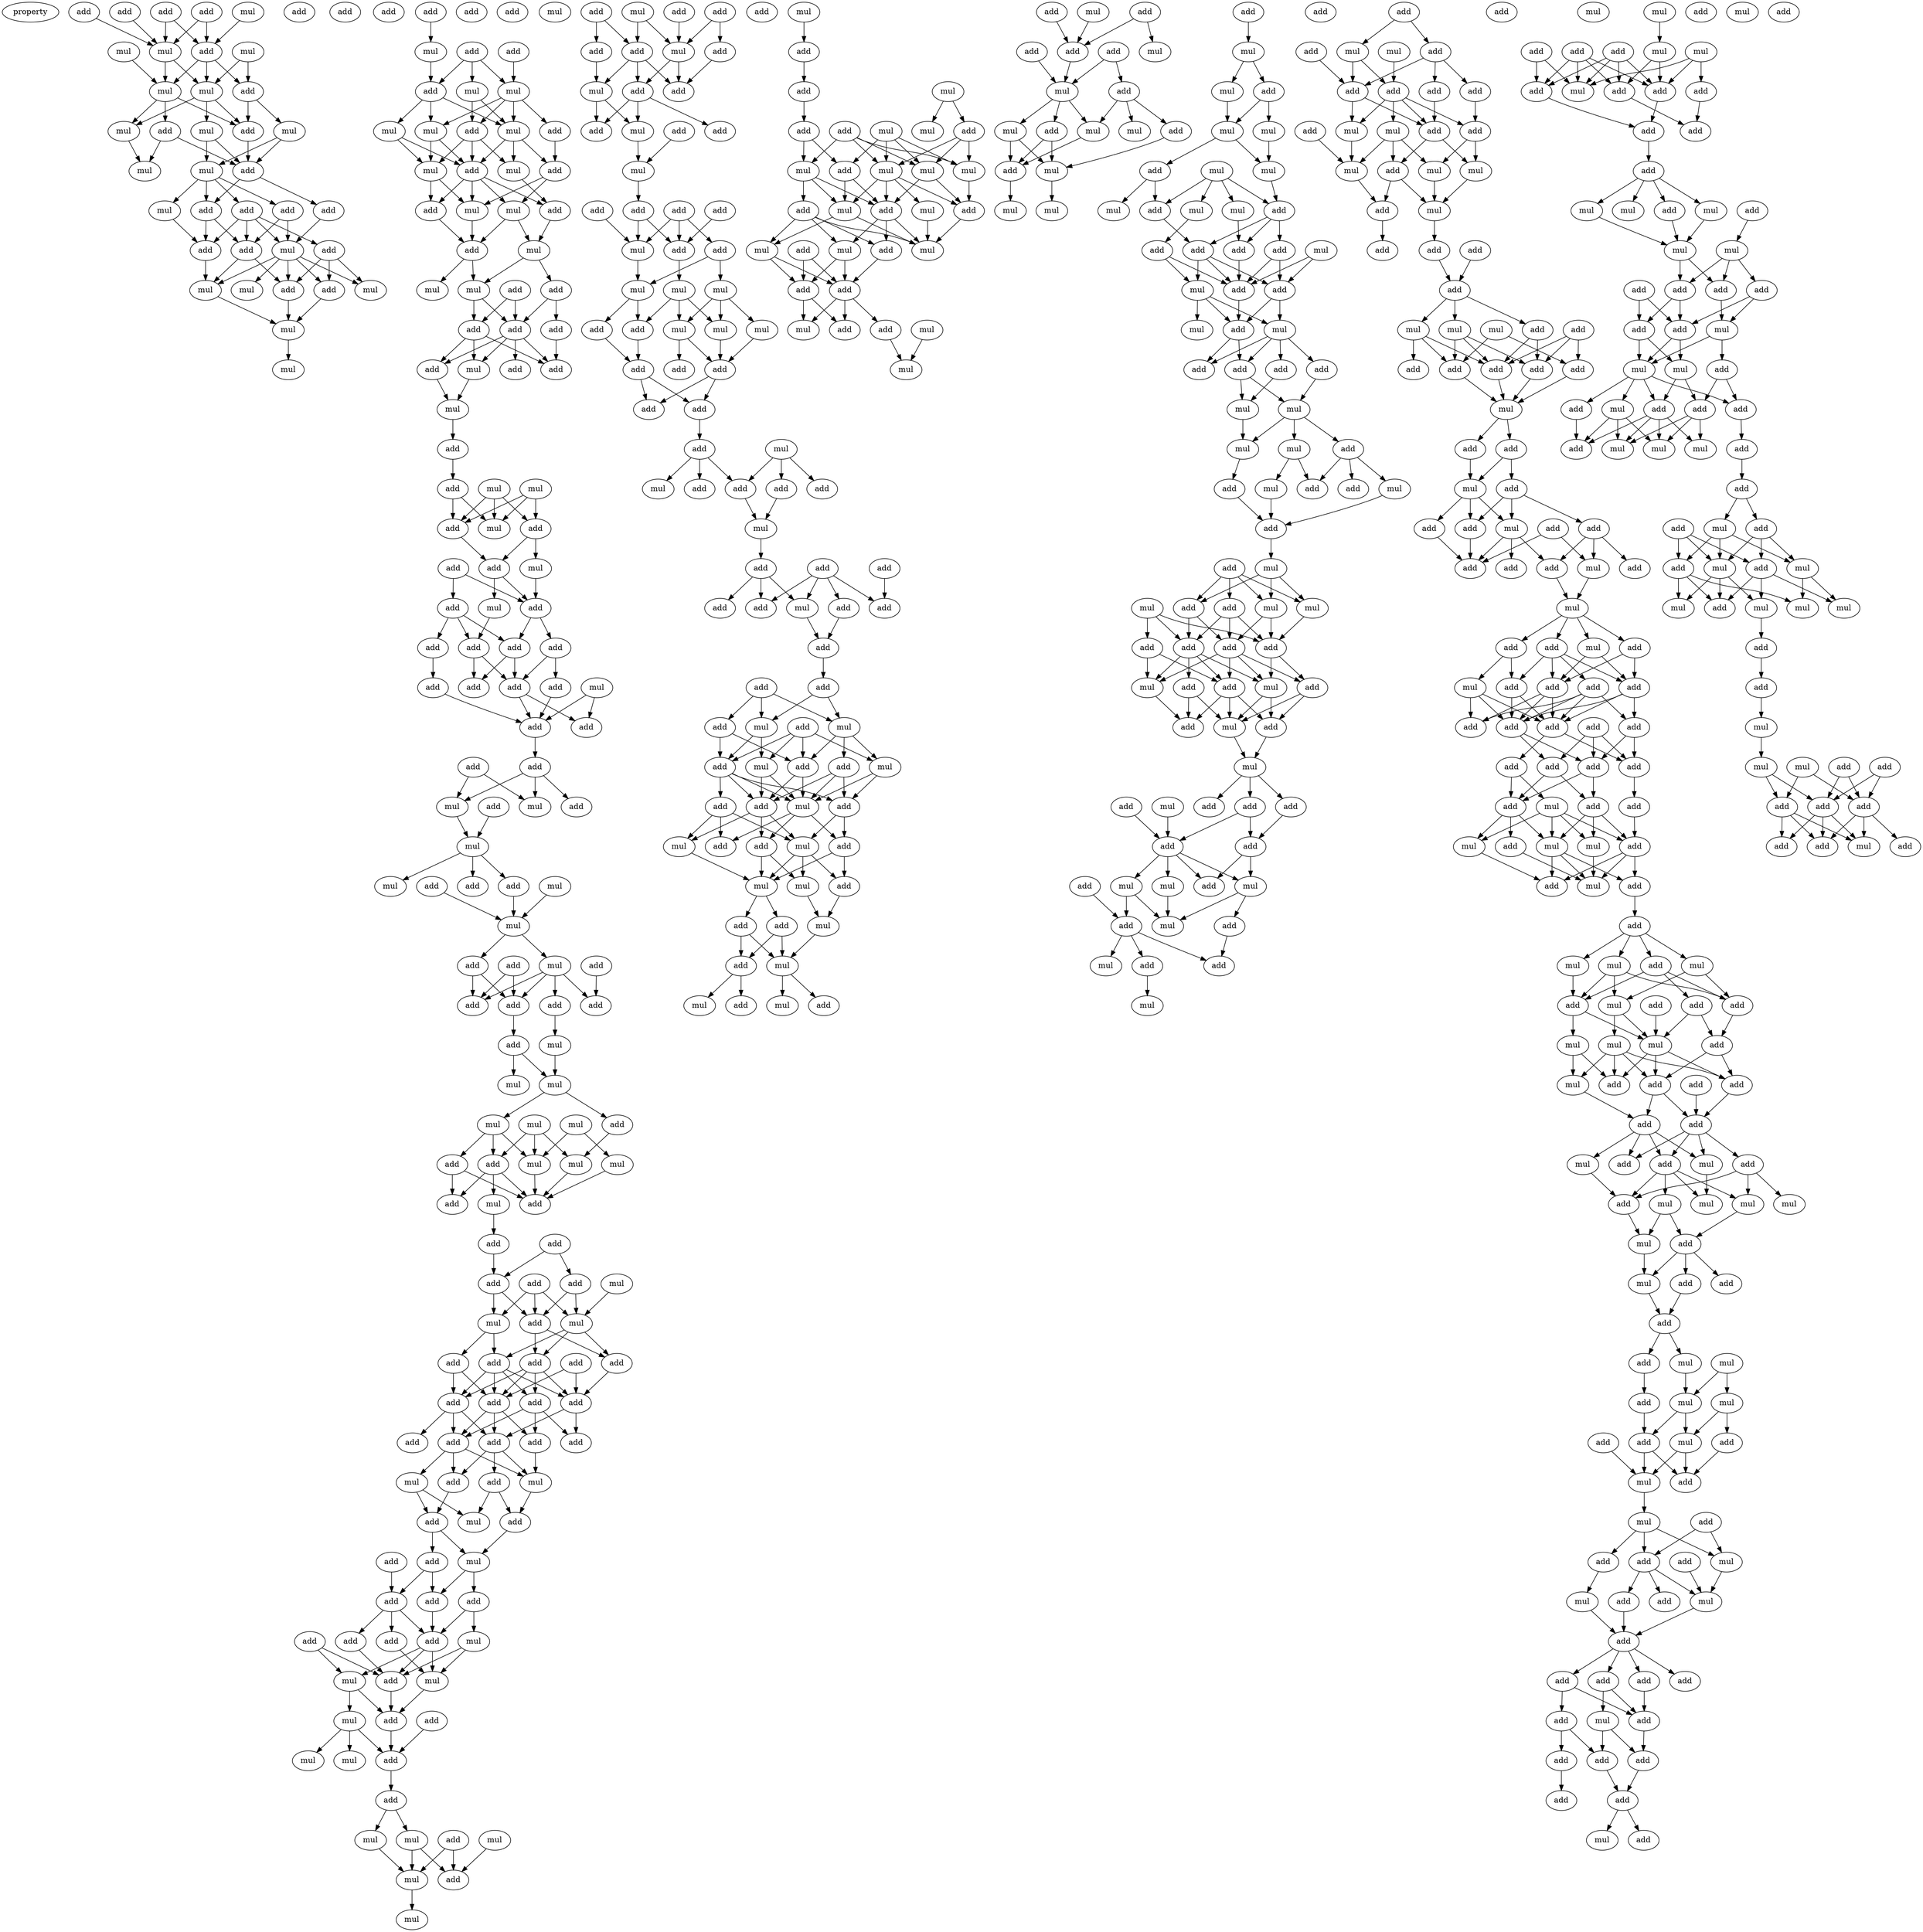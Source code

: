 digraph {
    node [fontcolor=black]
    property [mul=2,lf=1.7]
    0 [ label = mul ];
    1 [ label = add ];
    2 [ label = add ];
    3 [ label = add ];
    4 [ label = add ];
    5 [ label = mul ];
    6 [ label = mul ];
    7 [ label = add ];
    8 [ label = mul ];
    9 [ label = mul ];
    10 [ label = mul ];
    11 [ label = add ];
    12 [ label = add ];
    13 [ label = add ];
    14 [ label = mul ];
    15 [ label = mul ];
    16 [ label = mul ];
    17 [ label = mul ];
    18 [ label = mul ];
    19 [ label = add ];
    20 [ label = add ];
    21 [ label = add ];
    22 [ label = mul ];
    23 [ label = add ];
    24 [ label = add ];
    25 [ label = add ];
    26 [ label = add ];
    27 [ label = add ];
    28 [ label = mul ];
    29 [ label = mul ];
    30 [ label = add ];
    31 [ label = mul ];
    32 [ label = mul ];
    33 [ label = add ];
    34 [ label = mul ];
    35 [ label = add ];
    36 [ label = add ];
    37 [ label = add ];
    38 [ label = mul ];
    39 [ label = add ];
    40 [ label = add ];
    41 [ label = add ];
    42 [ label = mul ];
    43 [ label = add ];
    44 [ label = mul ];
    45 [ label = mul ];
    46 [ label = add ];
    47 [ label = mul ];
    48 [ label = mul ];
    49 [ label = add ];
    50 [ label = mul ];
    51 [ label = add ];
    52 [ label = add ];
    53 [ label = mul ];
    54 [ label = mul ];
    55 [ label = add ];
    56 [ label = add ];
    57 [ label = mul ];
    58 [ label = mul ];
    59 [ label = add ];
    60 [ label = add ];
    61 [ label = mul ];
    62 [ label = add ];
    63 [ label = mul ];
    64 [ label = mul ];
    65 [ label = add ];
    66 [ label = add ];
    67 [ label = add ];
    68 [ label = add ];
    69 [ label = mul ];
    70 [ label = add ];
    71 [ label = add ];
    72 [ label = add ];
    73 [ label = mul ];
    74 [ label = add ];
    75 [ label = add ];
    76 [ label = mul ];
    77 [ label = mul ];
    78 [ label = add ];
    79 [ label = add ];
    80 [ label = mul ];
    81 [ label = add ];
    82 [ label = mul ];
    83 [ label = add ];
    84 [ label = add ];
    85 [ label = add ];
    86 [ label = add ];
    87 [ label = mul ];
    88 [ label = add ];
    89 [ label = add ];
    90 [ label = add ];
    91 [ label = add ];
    92 [ label = add ];
    93 [ label = add ];
    94 [ label = add ];
    95 [ label = add ];
    96 [ label = mul ];
    97 [ label = add ];
    98 [ label = add ];
    99 [ label = add ];
    100 [ label = add ];
    101 [ label = mul ];
    102 [ label = mul ];
    103 [ label = add ];
    104 [ label = add ];
    105 [ label = mul ];
    106 [ label = mul ];
    107 [ label = mul ];
    108 [ label = add ];
    109 [ label = add ];
    110 [ label = mul ];
    111 [ label = add ];
    112 [ label = mul ];
    113 [ label = add ];
    114 [ label = add ];
    115 [ label = mul ];
    116 [ label = add ];
    117 [ label = add ];
    118 [ label = add ];
    119 [ label = add ];
    120 [ label = add ];
    121 [ label = mul ];
    122 [ label = add ];
    123 [ label = mul ];
    124 [ label = mul ];
    125 [ label = mul ];
    126 [ label = mul ];
    127 [ label = add ];
    128 [ label = mul ];
    129 [ label = mul ];
    130 [ label = add ];
    131 [ label = mul ];
    132 [ label = add ];
    133 [ label = mul ];
    134 [ label = mul ];
    135 [ label = add ];
    136 [ label = add ];
    137 [ label = add ];
    138 [ label = add ];
    139 [ label = add ];
    140 [ label = add ];
    141 [ label = mul ];
    142 [ label = add ];
    143 [ label = mul ];
    144 [ label = add ];
    145 [ label = mul ];
    146 [ label = add ];
    147 [ label = add ];
    148 [ label = add ];
    149 [ label = add ];
    150 [ label = add ];
    151 [ label = add ];
    152 [ label = add ];
    153 [ label = add ];
    154 [ label = add ];
    155 [ label = add ];
    156 [ label = add ];
    157 [ label = add ];
    158 [ label = add ];
    159 [ label = add ];
    160 [ label = add ];
    161 [ label = mul ];
    162 [ label = add ];
    163 [ label = mul ];
    164 [ label = add ];
    165 [ label = mul ];
    166 [ label = add ];
    167 [ label = add ];
    168 [ label = mul ];
    169 [ label = add ];
    170 [ label = add ];
    171 [ label = add ];
    172 [ label = add ];
    173 [ label = add ];
    174 [ label = add ];
    175 [ label = mul ];
    176 [ label = add ];
    177 [ label = add ];
    178 [ label = add ];
    179 [ label = mul ];
    180 [ label = mul ];
    181 [ label = add ];
    182 [ label = add ];
    183 [ label = mul ];
    184 [ label = mul ];
    185 [ label = add ];
    186 [ label = mul ];
    187 [ label = add ];
    188 [ label = mul ];
    189 [ label = mul ];
    190 [ label = add ];
    191 [ label = mul ];
    192 [ label = add ];
    193 [ label = mul ];
    194 [ label = mul ];
    195 [ label = add ];
    196 [ label = add ];
    197 [ label = add ];
    198 [ label = mul ];
    199 [ label = add ];
    200 [ label = add ];
    201 [ label = add ];
    202 [ label = add ];
    203 [ label = mul ];
    204 [ label = add ];
    205 [ label = mul ];
    206 [ label = add ];
    207 [ label = add ];
    208 [ label = mul ];
    209 [ label = add ];
    210 [ label = add ];
    211 [ label = mul ];
    212 [ label = add ];
    213 [ label = add ];
    214 [ label = add ];
    215 [ label = add ];
    216 [ label = mul ];
    217 [ label = add ];
    218 [ label = add ];
    219 [ label = mul ];
    220 [ label = mul ];
    221 [ label = mul ];
    222 [ label = add ];
    223 [ label = mul ];
    224 [ label = mul ];
    225 [ label = add ];
    226 [ label = mul ];
    227 [ label = add ];
    228 [ label = add ];
    229 [ label = add ];
    230 [ label = add ];
    231 [ label = add ];
    232 [ label = add ];
    233 [ label = mul ];
    234 [ label = add ];
    235 [ label = add ];
    236 [ label = mul ];
    237 [ label = add ];
    238 [ label = add ];
    239 [ label = mul ];
    240 [ label = add ];
    241 [ label = add ];
    242 [ label = add ];
    243 [ label = add ];
    244 [ label = add ];
    245 [ label = mul ];
    246 [ label = add ];
    247 [ label = add ];
    248 [ label = add ];
    249 [ label = add ];
    250 [ label = add ];
    251 [ label = add ];
    252 [ label = mul ];
    253 [ label = mul ];
    254 [ label = add ];
    255 [ label = mul ];
    256 [ label = add ];
    257 [ label = mul ];
    258 [ label = add ];
    259 [ label = add ];
    260 [ label = add ];
    261 [ label = mul ];
    262 [ label = add ];
    263 [ label = add ];
    264 [ label = mul ];
    265 [ label = add ];
    266 [ label = mul ];
    267 [ label = add ];
    268 [ label = add ];
    269 [ label = add ];
    270 [ label = mul ];
    271 [ label = mul ];
    272 [ label = add ];
    273 [ label = add ];
    274 [ label = mul ];
    275 [ label = add ];
    276 [ label = mul ];
    277 [ label = mul ];
    278 [ label = mul ];
    279 [ label = add ];
    280 [ label = mul ];
    281 [ label = add ];
    282 [ label = add ];
    283 [ label = add ];
    284 [ label = mul ];
    285 [ label = add ];
    286 [ label = add ];
    287 [ label = add ];
    288 [ label = mul ];
    289 [ label = mul ];
    290 [ label = mul ];
    291 [ label = add ];
    292 [ label = mul ];
    293 [ label = mul ];
    294 [ label = mul ];
    295 [ label = add ];
    296 [ label = mul ];
    297 [ label = mul ];
    298 [ label = add ];
    299 [ label = add ];
    300 [ label = add ];
    301 [ label = add ];
    302 [ label = mul ];
    303 [ label = mul ];
    304 [ label = mul ];
    305 [ label = add ];
    306 [ label = add ];
    307 [ label = add ];
    308 [ label = mul ];
    309 [ label = add ];
    310 [ label = mul ];
    311 [ label = mul ];
    312 [ label = mul ];
    313 [ label = add ];
    314 [ label = add ];
    315 [ label = add ];
    316 [ label = add ];
    317 [ label = add ];
    318 [ label = mul ];
    319 [ label = mul ];
    320 [ label = add ];
    321 [ label = mul ];
    322 [ label = mul ];
    323 [ label = mul ];
    324 [ label = add ];
    325 [ label = add ];
    326 [ label = mul ];
    327 [ label = add ];
    328 [ label = mul ];
    329 [ label = mul ];
    330 [ label = add ];
    331 [ label = mul ];
    332 [ label = mul ];
    333 [ label = add ];
    334 [ label = mul ];
    335 [ label = mul ];
    336 [ label = add ];
    337 [ label = mul ];
    338 [ label = mul ];
    339 [ label = mul ];
    340 [ label = mul ];
    341 [ label = add ];
    342 [ label = add ];
    343 [ label = mul ];
    344 [ label = add ];
    345 [ label = add ];
    346 [ label = add ];
    347 [ label = mul ];
    348 [ label = add ];
    349 [ label = add ];
    350 [ label = mul ];
    351 [ label = add ];
    352 [ label = mul ];
    353 [ label = mul ];
    354 [ label = add ];
    355 [ label = add ];
    356 [ label = add ];
    357 [ label = add ];
    358 [ label = add ];
    359 [ label = mul ];
    360 [ label = mul ];
    361 [ label = add ];
    362 [ label = mul ];
    363 [ label = mul ];
    364 [ label = add ];
    365 [ label = add ];
    366 [ label = mul ];
    367 [ label = mul ];
    368 [ label = add ];
    369 [ label = add ];
    370 [ label = add ];
    371 [ label = mul ];
    372 [ label = add ];
    373 [ label = mul ];
    374 [ label = mul ];
    375 [ label = add ];
    376 [ label = mul ];
    377 [ label = add ];
    378 [ label = add ];
    379 [ label = add ];
    380 [ label = add ];
    381 [ label = add ];
    382 [ label = add ];
    383 [ label = mul ];
    384 [ label = add ];
    385 [ label = mul ];
    386 [ label = mul ];
    387 [ label = add ];
    388 [ label = add ];
    389 [ label = mul ];
    390 [ label = add ];
    391 [ label = add ];
    392 [ label = add ];
    393 [ label = mul ];
    394 [ label = add ];
    395 [ label = add ];
    396 [ label = add ];
    397 [ label = mul ];
    398 [ label = add ];
    399 [ label = add ];
    400 [ label = mul ];
    401 [ label = mul ];
    402 [ label = add ];
    403 [ label = add ];
    404 [ label = mul ];
    405 [ label = mul ];
    406 [ label = add ];
    407 [ label = add ];
    408 [ label = mul ];
    409 [ label = add ];
    410 [ label = add ];
    411 [ label = add ];
    412 [ label = mul ];
    413 [ label = mul ];
    414 [ label = add ];
    415 [ label = add ];
    416 [ label = add ];
    417 [ label = add ];
    418 [ label = add ];
    419 [ label = mul ];
    420 [ label = mul ];
    421 [ label = add ];
    422 [ label = add ];
    423 [ label = add ];
    424 [ label = add ];
    425 [ label = mul ];
    426 [ label = mul ];
    427 [ label = mul ];
    428 [ label = mul ];
    429 [ label = add ];
    430 [ label = add ];
    431 [ label = add ];
    432 [ label = mul ];
    433 [ label = add ];
    434 [ label = add ];
    435 [ label = add ];
    436 [ label = mul ];
    437 [ label = mul ];
    438 [ label = mul ];
    439 [ label = add ];
    440 [ label = add ];
    441 [ label = add ];
    442 [ label = add ];
    443 [ label = add ];
    444 [ label = add ];
    445 [ label = add ];
    446 [ label = mul ];
    447 [ label = add ];
    448 [ label = add ];
    449 [ label = mul ];
    450 [ label = add ];
    451 [ label = add ];
    452 [ label = add ];
    453 [ label = add ];
    454 [ label = add ];
    455 [ label = mul ];
    456 [ label = add ];
    457 [ label = add ];
    458 [ label = mul ];
    459 [ label = add ];
    460 [ label = add ];
    461 [ label = mul ];
    462 [ label = mul ];
    463 [ label = add ];
    464 [ label = add ];
    465 [ label = add ];
    466 [ label = mul ];
    467 [ label = add ];
    468 [ label = add ];
    469 [ label = add ];
    470 [ label = add ];
    471 [ label = add ];
    472 [ label = add ];
    473 [ label = add ];
    474 [ label = add ];
    475 [ label = add ];
    476 [ label = add ];
    477 [ label = add ];
    478 [ label = add ];
    479 [ label = add ];
    480 [ label = mul ];
    481 [ label = add ];
    482 [ label = add ];
    483 [ label = add ];
    484 [ label = mul ];
    485 [ label = add ];
    486 [ label = add ];
    487 [ label = mul ];
    488 [ label = mul ];
    489 [ label = add ];
    490 [ label = add ];
    491 [ label = mul ];
    492 [ label = add ];
    493 [ label = mul ];
    494 [ label = add ];
    495 [ label = mul ];
    496 [ label = mul ];
    497 [ label = add ];
    498 [ label = mul ];
    499 [ label = add ];
    500 [ label = add ];
    501 [ label = add ];
    502 [ label = add ];
    503 [ label = mul ];
    504 [ label = mul ];
    505 [ label = mul ];
    506 [ label = add ];
    507 [ label = add ];
    508 [ label = add ];
    509 [ label = add ];
    510 [ label = mul ];
    511 [ label = add ];
    512 [ label = add ];
    513 [ label = mul ];
    514 [ label = add ];
    515 [ label = add ];
    516 [ label = add ];
    517 [ label = mul ];
    518 [ label = mul ];
    519 [ label = add ];
    520 [ label = mul ];
    521 [ label = mul ];
    522 [ label = mul ];
    523 [ label = add ];
    524 [ label = mul ];
    525 [ label = mul ];
    526 [ label = add ];
    527 [ label = add ];
    528 [ label = add ];
    529 [ label = mul ];
    530 [ label = mul ];
    531 [ label = add ];
    532 [ label = mul ];
    533 [ label = add ];
    534 [ label = mul ];
    535 [ label = mul ];
    536 [ label = add ];
    537 [ label = add ];
    538 [ label = add ];
    539 [ label = mul ];
    540 [ label = add ];
    541 [ label = mul ];
    542 [ label = add ];
    543 [ label = mul ];
    544 [ label = add ];
    545 [ label = add ];
    546 [ label = add ];
    547 [ label = mul ];
    548 [ label = add ];
    549 [ label = add ];
    550 [ label = mul ];
    551 [ label = add ];
    552 [ label = add ];
    553 [ label = add ];
    554 [ label = add ];
    555 [ label = add ];
    556 [ label = add ];
    557 [ label = add ];
    558 [ label = mul ];
    559 [ label = add ];
    560 [ label = add ];
    561 [ label = add ];
    562 [ label = add ];
    563 [ label = add ];
    564 [ label = mul ];
    565 [ label = add ];
    566 [ label = mul ];
    567 [ label = mul ];
    568 [ label = add ];
    569 [ label = add ];
    570 [ label = add ];
    571 [ label = mul ];
    572 [ label = add ];
    573 [ label = add ];
    574 [ label = mul ];
    575 [ label = add ];
    576 [ label = add ];
    577 [ label = add ];
    578 [ label = add ];
    579 [ label = add ];
    580 [ label = add ];
    581 [ label = mul ];
    582 [ label = mul ];
    583 [ label = mul ];
    584 [ label = add ];
    585 [ label = mul ];
    586 [ label = mul ];
    587 [ label = add ];
    588 [ label = add ];
    589 [ label = add ];
    590 [ label = add ];
    591 [ label = add ];
    592 [ label = add ];
    593 [ label = add ];
    594 [ label = mul ];
    595 [ label = mul ];
    596 [ label = mul ];
    597 [ label = add ];
    598 [ label = mul ];
    599 [ label = add ];
    600 [ label = add ];
    601 [ label = add ];
    602 [ label = add ];
    603 [ label = mul ];
    604 [ label = mul ];
    605 [ label = mul ];
    606 [ label = add ];
    607 [ label = add ];
    608 [ label = add ];
    609 [ label = mul ];
    610 [ label = add ];
    611 [ label = mul ];
    612 [ label = add ];
    613 [ label = add ];
    614 [ label = mul ];
    615 [ label = add ];
    616 [ label = mul ];
    617 [ label = add ];
    618 [ label = mul ];
    619 [ label = mul ];
    620 [ label = mul ];
    621 [ label = mul ];
    622 [ label = add ];
    623 [ label = add ];
    624 [ label = add ];
    625 [ label = mul ];
    626 [ label = mul ];
    627 [ label = add ];
    628 [ label = mul ];
    629 [ label = add ];
    630 [ label = add ];
    631 [ label = add ];
    632 [ label = add ];
    633 [ label = mul ];
    634 [ label = add ];
    635 [ label = add ];
    636 [ label = add ];
    0 -> 7 [ name = 0 ];
    1 -> 7 [ name = 1 ];
    1 -> 8 [ name = 2 ];
    2 -> 8 [ name = 3 ];
    3 -> 8 [ name = 4 ];
    4 -> 7 [ name = 5 ];
    4 -> 8 [ name = 6 ];
    5 -> 10 [ name = 7 ];
    5 -> 11 [ name = 8 ];
    6 -> 9 [ name = 9 ];
    7 -> 9 [ name = 10 ];
    7 -> 10 [ name = 11 ];
    7 -> 11 [ name = 12 ];
    8 -> 9 [ name = 13 ];
    8 -> 10 [ name = 14 ];
    9 -> 12 [ name = 15 ];
    9 -> 13 [ name = 16 ];
    9 -> 15 [ name = 17 ];
    10 -> 13 [ name = 18 ];
    10 -> 14 [ name = 19 ];
    10 -> 15 [ name = 20 ];
    11 -> 13 [ name = 21 ];
    11 -> 16 [ name = 22 ];
    12 -> 18 [ name = 23 ];
    12 -> 19 [ name = 24 ];
    13 -> 19 [ name = 25 ];
    14 -> 17 [ name = 26 ];
    14 -> 19 [ name = 27 ];
    15 -> 18 [ name = 28 ];
    16 -> 17 [ name = 29 ];
    16 -> 19 [ name = 30 ];
    17 -> 20 [ name = 31 ];
    17 -> 21 [ name = 32 ];
    17 -> 22 [ name = 33 ];
    17 -> 24 [ name = 34 ];
    19 -> 20 [ name = 35 ];
    19 -> 23 [ name = 36 ];
    20 -> 25 [ name = 37 ];
    20 -> 26 [ name = 38 ];
    21 -> 25 [ name = 39 ];
    21 -> 28 [ name = 40 ];
    22 -> 26 [ name = 41 ];
    23 -> 28 [ name = 42 ];
    24 -> 25 [ name = 43 ];
    24 -> 26 [ name = 44 ];
    24 -> 27 [ name = 45 ];
    24 -> 28 [ name = 46 ];
    25 -> 29 [ name = 47 ];
    25 -> 33 [ name = 48 ];
    26 -> 29 [ name = 49 ];
    27 -> 30 [ name = 50 ];
    27 -> 31 [ name = 51 ];
    27 -> 33 [ name = 52 ];
    28 -> 29 [ name = 53 ];
    28 -> 30 [ name = 54 ];
    28 -> 31 [ name = 55 ];
    28 -> 32 [ name = 56 ];
    28 -> 33 [ name = 57 ];
    29 -> 34 [ name = 58 ];
    30 -> 34 [ name = 59 ];
    33 -> 34 [ name = 60 ];
    34 -> 38 [ name = 61 ];
    39 -> 42 [ name = 62 ];
    40 -> 44 [ name = 63 ];
    40 -> 45 [ name = 64 ];
    40 -> 46 [ name = 65 ];
    41 -> 44 [ name = 66 ];
    42 -> 46 [ name = 67 ];
    44 -> 47 [ name = 68 ];
    44 -> 48 [ name = 69 ];
    44 -> 49 [ name = 70 ];
    44 -> 51 [ name = 71 ];
    45 -> 48 [ name = 72 ];
    45 -> 51 [ name = 73 ];
    46 -> 47 [ name = 74 ];
    46 -> 48 [ name = 75 ];
    46 -> 50 [ name = 76 ];
    47 -> 54 [ name = 77 ];
    47 -> 55 [ name = 78 ];
    48 -> 52 [ name = 79 ];
    48 -> 53 [ name = 80 ];
    48 -> 55 [ name = 81 ];
    49 -> 52 [ name = 82 ];
    50 -> 54 [ name = 83 ];
    50 -> 55 [ name = 84 ];
    51 -> 53 [ name = 85 ];
    51 -> 54 [ name = 86 ];
    51 -> 55 [ name = 87 ];
    52 -> 57 [ name = 88 ];
    52 -> 58 [ name = 89 ];
    53 -> 59 [ name = 90 ];
    54 -> 56 [ name = 91 ];
    54 -> 58 [ name = 92 ];
    55 -> 56 [ name = 93 ];
    55 -> 57 [ name = 94 ];
    55 -> 58 [ name = 95 ];
    55 -> 59 [ name = 96 ];
    56 -> 60 [ name = 97 ];
    57 -> 60 [ name = 98 ];
    57 -> 61 [ name = 99 ];
    58 -> 60 [ name = 100 ];
    59 -> 61 [ name = 101 ];
    60 -> 63 [ name = 102 ];
    60 -> 64 [ name = 103 ];
    61 -> 62 [ name = 104 ];
    61 -> 63 [ name = 105 ];
    62 -> 67 [ name = 106 ];
    62 -> 68 [ name = 107 ];
    63 -> 66 [ name = 108 ];
    63 -> 68 [ name = 109 ];
    65 -> 66 [ name = 110 ];
    65 -> 68 [ name = 111 ];
    66 -> 69 [ name = 112 ];
    66 -> 70 [ name = 113 ];
    66 -> 71 [ name = 114 ];
    67 -> 70 [ name = 115 ];
    68 -> 69 [ name = 116 ];
    68 -> 70 [ name = 117 ];
    68 -> 71 [ name = 118 ];
    68 -> 72 [ name = 119 ];
    69 -> 73 [ name = 120 ];
    71 -> 73 [ name = 121 ];
    73 -> 74 [ name = 122 ];
    74 -> 78 [ name = 123 ];
    76 -> 79 [ name = 124 ];
    76 -> 80 [ name = 125 ];
    76 -> 81 [ name = 126 ];
    77 -> 79 [ name = 127 ];
    77 -> 80 [ name = 128 ];
    77 -> 81 [ name = 129 ];
    78 -> 80 [ name = 130 ];
    78 -> 81 [ name = 131 ];
    79 -> 82 [ name = 132 ];
    79 -> 83 [ name = 133 ];
    81 -> 83 [ name = 134 ];
    82 -> 85 [ name = 135 ];
    83 -> 85 [ name = 136 ];
    83 -> 87 [ name = 137 ];
    84 -> 85 [ name = 138 ];
    84 -> 86 [ name = 139 ];
    85 -> 89 [ name = 140 ];
    85 -> 90 [ name = 141 ];
    86 -> 88 [ name = 142 ];
    86 -> 89 [ name = 143 ];
    86 -> 91 [ name = 144 ];
    87 -> 91 [ name = 145 ];
    88 -> 92 [ name = 146 ];
    89 -> 93 [ name = 147 ];
    89 -> 94 [ name = 148 ];
    90 -> 93 [ name = 149 ];
    90 -> 95 [ name = 150 ];
    91 -> 93 [ name = 151 ];
    91 -> 94 [ name = 152 ];
    92 -> 97 [ name = 153 ];
    93 -> 97 [ name = 154 ];
    93 -> 98 [ name = 155 ];
    95 -> 97 [ name = 156 ];
    96 -> 97 [ name = 157 ];
    96 -> 98 [ name = 158 ];
    97 -> 99 [ name = 159 ];
    99 -> 102 [ name = 160 ];
    99 -> 104 [ name = 161 ];
    99 -> 105 [ name = 162 ];
    100 -> 102 [ name = 163 ];
    100 -> 105 [ name = 164 ];
    102 -> 106 [ name = 165 ];
    103 -> 106 [ name = 166 ];
    106 -> 107 [ name = 167 ];
    106 -> 108 [ name = 168 ];
    106 -> 111 [ name = 169 ];
    109 -> 112 [ name = 170 ];
    110 -> 112 [ name = 171 ];
    111 -> 112 [ name = 172 ];
    112 -> 114 [ name = 173 ];
    112 -> 115 [ name = 174 ];
    113 -> 118 [ name = 175 ];
    113 -> 120 [ name = 176 ];
    114 -> 118 [ name = 177 ];
    114 -> 120 [ name = 178 ];
    115 -> 117 [ name = 179 ];
    115 -> 118 [ name = 180 ];
    115 -> 119 [ name = 181 ];
    115 -> 120 [ name = 182 ];
    116 -> 119 [ name = 183 ];
    117 -> 121 [ name = 184 ];
    118 -> 122 [ name = 185 ];
    121 -> 123 [ name = 186 ];
    122 -> 123 [ name = 187 ];
    122 -> 124 [ name = 188 ];
    123 -> 126 [ name = 189 ];
    123 -> 127 [ name = 190 ];
    125 -> 129 [ name = 191 ];
    125 -> 130 [ name = 192 ];
    125 -> 133 [ name = 193 ];
    126 -> 129 [ name = 194 ];
    126 -> 130 [ name = 195 ];
    126 -> 132 [ name = 196 ];
    127 -> 133 [ name = 197 ];
    128 -> 129 [ name = 198 ];
    128 -> 131 [ name = 199 ];
    129 -> 135 [ name = 200 ];
    130 -> 134 [ name = 201 ];
    130 -> 135 [ name = 202 ];
    130 -> 136 [ name = 203 ];
    131 -> 135 [ name = 204 ];
    132 -> 135 [ name = 205 ];
    132 -> 136 [ name = 206 ];
    133 -> 135 [ name = 207 ];
    134 -> 137 [ name = 208 ];
    137 -> 139 [ name = 209 ];
    138 -> 139 [ name = 210 ];
    138 -> 142 [ name = 211 ];
    139 -> 143 [ name = 212 ];
    139 -> 144 [ name = 213 ];
    140 -> 143 [ name = 214 ];
    140 -> 144 [ name = 215 ];
    140 -> 145 [ name = 216 ];
    141 -> 145 [ name = 217 ];
    142 -> 144 [ name = 218 ];
    142 -> 145 [ name = 219 ];
    143 -> 146 [ name = 220 ];
    143 -> 148 [ name = 221 ];
    144 -> 147 [ name = 222 ];
    144 -> 150 [ name = 223 ];
    145 -> 146 [ name = 224 ];
    145 -> 147 [ name = 225 ];
    145 -> 150 [ name = 226 ];
    146 -> 151 [ name = 227 ];
    146 -> 152 [ name = 228 ];
    146 -> 153 [ name = 229 ];
    146 -> 154 [ name = 230 ];
    147 -> 151 [ name = 231 ];
    147 -> 152 [ name = 232 ];
    147 -> 153 [ name = 233 ];
    147 -> 154 [ name = 234 ];
    148 -> 151 [ name = 235 ];
    148 -> 153 [ name = 236 ];
    149 -> 152 [ name = 237 ];
    149 -> 153 [ name = 238 ];
    150 -> 152 [ name = 239 ];
    151 -> 155 [ name = 240 ];
    151 -> 158 [ name = 241 ];
    151 -> 159 [ name = 242 ];
    152 -> 157 [ name = 243 ];
    152 -> 158 [ name = 244 ];
    153 -> 156 [ name = 245 ];
    153 -> 158 [ name = 246 ];
    153 -> 159 [ name = 247 ];
    154 -> 156 [ name = 248 ];
    154 -> 157 [ name = 249 ];
    154 -> 159 [ name = 250 ];
    156 -> 163 [ name = 251 ];
    158 -> 160 [ name = 252 ];
    158 -> 162 [ name = 253 ];
    158 -> 163 [ name = 254 ];
    159 -> 161 [ name = 255 ];
    159 -> 162 [ name = 256 ];
    159 -> 163 [ name = 257 ];
    160 -> 165 [ name = 258 ];
    160 -> 166 [ name = 259 ];
    161 -> 164 [ name = 260 ];
    161 -> 165 [ name = 261 ];
    162 -> 164 [ name = 262 ];
    163 -> 166 [ name = 263 ];
    164 -> 168 [ name = 264 ];
    164 -> 169 [ name = 265 ];
    166 -> 168 [ name = 266 ];
    167 -> 172 [ name = 267 ];
    168 -> 170 [ name = 268 ];
    168 -> 171 [ name = 269 ];
    169 -> 171 [ name = 270 ];
    169 -> 172 [ name = 271 ];
    170 -> 173 [ name = 272 ];
    170 -> 175 [ name = 273 ];
    171 -> 173 [ name = 274 ];
    172 -> 173 [ name = 275 ];
    172 -> 176 [ name = 276 ];
    172 -> 177 [ name = 277 ];
    173 -> 178 [ name = 278 ];
    173 -> 179 [ name = 279 ];
    173 -> 180 [ name = 280 ];
    174 -> 178 [ name = 281 ];
    174 -> 180 [ name = 282 ];
    175 -> 178 [ name = 283 ];
    175 -> 179 [ name = 284 ];
    176 -> 179 [ name = 285 ];
    177 -> 178 [ name = 286 ];
    178 -> 181 [ name = 287 ];
    179 -> 181 [ name = 288 ];
    180 -> 181 [ name = 289 ];
    180 -> 183 [ name = 290 ];
    181 -> 185 [ name = 291 ];
    182 -> 185 [ name = 292 ];
    183 -> 184 [ name = 293 ];
    183 -> 185 [ name = 294 ];
    183 -> 186 [ name = 295 ];
    185 -> 187 [ name = 296 ];
    187 -> 188 [ name = 297 ];
    187 -> 191 [ name = 298 ];
    188 -> 193 [ name = 299 ];
    189 -> 192 [ name = 300 ];
    190 -> 192 [ name = 301 ];
    190 -> 193 [ name = 302 ];
    191 -> 192 [ name = 303 ];
    191 -> 193 [ name = 304 ];
    193 -> 194 [ name = 305 ];
    195 -> 203 [ name = 306 ];
    196 -> 202 [ name = 307 ];
    196 -> 203 [ name = 308 ];
    198 -> 201 [ name = 309 ];
    198 -> 203 [ name = 310 ];
    199 -> 200 [ name = 311 ];
    199 -> 201 [ name = 312 ];
    200 -> 205 [ name = 313 ];
    201 -> 204 [ name = 314 ];
    201 -> 205 [ name = 315 ];
    201 -> 206 [ name = 316 ];
    202 -> 206 [ name = 317 ];
    203 -> 204 [ name = 318 ];
    203 -> 206 [ name = 319 ];
    204 -> 207 [ name = 320 ];
    204 -> 208 [ name = 321 ];
    204 -> 209 [ name = 322 ];
    205 -> 208 [ name = 323 ];
    205 -> 209 [ name = 324 ];
    208 -> 211 [ name = 325 ];
    210 -> 211 [ name = 326 ];
    211 -> 215 [ name = 327 ];
    212 -> 218 [ name = 328 ];
    213 -> 216 [ name = 329 ];
    214 -> 216 [ name = 330 ];
    214 -> 217 [ name = 331 ];
    214 -> 218 [ name = 332 ];
    215 -> 216 [ name = 333 ];
    215 -> 218 [ name = 334 ];
    216 -> 221 [ name = 335 ];
    217 -> 219 [ name = 336 ];
    217 -> 221 [ name = 337 ];
    218 -> 220 [ name = 338 ];
    219 -> 223 [ name = 339 ];
    219 -> 224 [ name = 340 ];
    219 -> 226 [ name = 341 ];
    220 -> 222 [ name = 342 ];
    220 -> 223 [ name = 343 ];
    220 -> 226 [ name = 344 ];
    221 -> 222 [ name = 345 ];
    221 -> 225 [ name = 346 ];
    222 -> 229 [ name = 347 ];
    223 -> 227 [ name = 348 ];
    223 -> 228 [ name = 349 ];
    224 -> 228 [ name = 350 ];
    225 -> 229 [ name = 351 ];
    226 -> 228 [ name = 352 ];
    228 -> 230 [ name = 353 ];
    228 -> 231 [ name = 354 ];
    229 -> 230 [ name = 355 ];
    229 -> 231 [ name = 356 ];
    231 -> 232 [ name = 357 ];
    232 -> 234 [ name = 358 ];
    232 -> 236 [ name = 359 ];
    232 -> 238 [ name = 360 ];
    233 -> 235 [ name = 361 ];
    233 -> 237 [ name = 362 ];
    233 -> 238 [ name = 363 ];
    237 -> 239 [ name = 364 ];
    238 -> 239 [ name = 365 ];
    239 -> 242 [ name = 366 ];
    240 -> 243 [ name = 367 ];
    240 -> 245 [ name = 368 ];
    240 -> 246 [ name = 369 ];
    240 -> 247 [ name = 370 ];
    241 -> 246 [ name = 371 ];
    242 -> 244 [ name = 372 ];
    242 -> 245 [ name = 373 ];
    242 -> 247 [ name = 374 ];
    243 -> 248 [ name = 375 ];
    245 -> 248 [ name = 376 ];
    248 -> 250 [ name = 377 ];
    249 -> 251 [ name = 378 ];
    249 -> 252 [ name = 379 ];
    249 -> 253 [ name = 380 ];
    250 -> 252 [ name = 381 ];
    250 -> 253 [ name = 382 ];
    251 -> 256 [ name = 383 ];
    251 -> 259 [ name = 384 ];
    252 -> 256 [ name = 385 ];
    252 -> 257 [ name = 386 ];
    253 -> 255 [ name = 387 ];
    253 -> 258 [ name = 388 ];
    253 -> 259 [ name = 389 ];
    254 -> 255 [ name = 390 ];
    254 -> 256 [ name = 391 ];
    254 -> 257 [ name = 392 ];
    254 -> 259 [ name = 393 ];
    255 -> 261 [ name = 394 ];
    255 -> 262 [ name = 395 ];
    256 -> 260 [ name = 396 ];
    256 -> 261 [ name = 397 ];
    256 -> 262 [ name = 398 ];
    256 -> 263 [ name = 399 ];
    257 -> 261 [ name = 400 ];
    257 -> 263 [ name = 401 ];
    258 -> 261 [ name = 402 ];
    258 -> 262 [ name = 403 ];
    258 -> 263 [ name = 404 ];
    259 -> 261 [ name = 405 ];
    259 -> 263 [ name = 406 ];
    260 -> 264 [ name = 407 ];
    260 -> 266 [ name = 408 ];
    260 -> 268 [ name = 409 ];
    261 -> 265 [ name = 410 ];
    261 -> 267 [ name = 411 ];
    261 -> 268 [ name = 412 ];
    262 -> 265 [ name = 413 ];
    262 -> 266 [ name = 414 ];
    263 -> 264 [ name = 415 ];
    263 -> 266 [ name = 416 ];
    263 -> 267 [ name = 417 ];
    264 -> 271 [ name = 418 ];
    265 -> 269 [ name = 419 ];
    265 -> 271 [ name = 420 ];
    266 -> 269 [ name = 421 ];
    266 -> 270 [ name = 422 ];
    266 -> 271 [ name = 423 ];
    267 -> 270 [ name = 424 ];
    267 -> 271 [ name = 425 ];
    269 -> 274 [ name = 426 ];
    270 -> 274 [ name = 427 ];
    271 -> 272 [ name = 428 ];
    271 -> 273 [ name = 429 ];
    272 -> 275 [ name = 430 ];
    272 -> 276 [ name = 431 ];
    273 -> 275 [ name = 432 ];
    273 -> 276 [ name = 433 ];
    274 -> 276 [ name = 434 ];
    275 -> 280 [ name = 435 ];
    275 -> 281 [ name = 436 ];
    276 -> 277 [ name = 437 ];
    276 -> 279 [ name = 438 ];
    278 -> 282 [ name = 439 ];
    282 -> 283 [ name = 440 ];
    283 -> 286 [ name = 441 ];
    284 -> 285 [ name = 442 ];
    284 -> 289 [ name = 443 ];
    285 -> 290 [ name = 444 ];
    285 -> 293 [ name = 445 ];
    285 -> 294 [ name = 446 ];
    286 -> 291 [ name = 447 ];
    286 -> 292 [ name = 448 ];
    287 -> 290 [ name = 449 ];
    287 -> 292 [ name = 450 ];
    287 -> 293 [ name = 451 ];
    287 -> 294 [ name = 452 ];
    288 -> 290 [ name = 453 ];
    288 -> 291 [ name = 454 ];
    288 -> 293 [ name = 455 ];
    288 -> 294 [ name = 456 ];
    290 -> 295 [ name = 457 ];
    290 -> 298 [ name = 458 ];
    291 -> 295 [ name = 459 ];
    291 -> 297 [ name = 460 ];
    292 -> 295 [ name = 461 ];
    292 -> 297 [ name = 462 ];
    292 -> 299 [ name = 463 ];
    293 -> 295 [ name = 464 ];
    293 -> 296 [ name = 465 ];
    293 -> 297 [ name = 466 ];
    293 -> 298 [ name = 467 ];
    294 -> 298 [ name = 468 ];
    295 -> 300 [ name = 469 ];
    295 -> 302 [ name = 470 ];
    295 -> 303 [ name = 471 ];
    296 -> 302 [ name = 472 ];
    297 -> 302 [ name = 473 ];
    297 -> 304 [ name = 474 ];
    298 -> 302 [ name = 475 ];
    299 -> 300 [ name = 476 ];
    299 -> 302 [ name = 477 ];
    299 -> 303 [ name = 478 ];
    299 -> 304 [ name = 479 ];
    300 -> 306 [ name = 480 ];
    301 -> 305 [ name = 481 ];
    301 -> 306 [ name = 482 ];
    303 -> 305 [ name = 483 ];
    303 -> 306 [ name = 484 ];
    304 -> 305 [ name = 485 ];
    304 -> 306 [ name = 486 ];
    305 -> 307 [ name = 487 ];
    305 -> 308 [ name = 488 ];
    306 -> 307 [ name = 489 ];
    306 -> 308 [ name = 490 ];
    306 -> 309 [ name = 491 ];
    309 -> 311 [ name = 492 ];
    310 -> 311 [ name = 493 ];
    312 -> 317 [ name = 494 ];
    313 -> 317 [ name = 495 ];
    313 -> 318 [ name = 496 ];
    314 -> 317 [ name = 497 ];
    315 -> 319 [ name = 498 ];
    315 -> 320 [ name = 499 ];
    316 -> 319 [ name = 500 ];
    317 -> 319 [ name = 501 ];
    319 -> 321 [ name = 502 ];
    319 -> 322 [ name = 503 ];
    319 -> 325 [ name = 504 ];
    320 -> 321 [ name = 505 ];
    320 -> 323 [ name = 506 ];
    320 -> 324 [ name = 507 ];
    321 -> 327 [ name = 508 ];
    322 -> 326 [ name = 509 ];
    322 -> 327 [ name = 510 ];
    324 -> 326 [ name = 511 ];
    325 -> 326 [ name = 512 ];
    325 -> 327 [ name = 513 ];
    326 -> 328 [ name = 514 ];
    327 -> 329 [ name = 515 ];
    330 -> 331 [ name = 516 ];
    331 -> 332 [ name = 517 ];
    331 -> 333 [ name = 518 ];
    332 -> 335 [ name = 519 ];
    333 -> 334 [ name = 520 ];
    333 -> 335 [ name = 521 ];
    334 -> 338 [ name = 522 ];
    335 -> 336 [ name = 523 ];
    335 -> 338 [ name = 524 ];
    336 -> 339 [ name = 525 ];
    336 -> 341 [ name = 526 ];
    337 -> 340 [ name = 527 ];
    337 -> 341 [ name = 528 ];
    337 -> 342 [ name = 529 ];
    337 -> 343 [ name = 530 ];
    338 -> 342 [ name = 531 ];
    340 -> 346 [ name = 532 ];
    341 -> 348 [ name = 533 ];
    342 -> 344 [ name = 534 ];
    342 -> 345 [ name = 535 ];
    342 -> 348 [ name = 536 ];
    343 -> 345 [ name = 537 ];
    344 -> 349 [ name = 538 ];
    344 -> 351 [ name = 539 ];
    345 -> 349 [ name = 540 ];
    346 -> 349 [ name = 541 ];
    346 -> 350 [ name = 542 ];
    347 -> 349 [ name = 543 ];
    347 -> 351 [ name = 544 ];
    348 -> 349 [ name = 545 ];
    348 -> 350 [ name = 546 ];
    348 -> 351 [ name = 547 ];
    349 -> 354 [ name = 548 ];
    350 -> 352 [ name = 549 ];
    350 -> 353 [ name = 550 ];
    350 -> 354 [ name = 551 ];
    351 -> 353 [ name = 552 ];
    351 -> 354 [ name = 553 ];
    353 -> 355 [ name = 554 ];
    353 -> 356 [ name = 555 ];
    353 -> 357 [ name = 556 ];
    353 -> 358 [ name = 557 ];
    354 -> 357 [ name = 558 ];
    354 -> 358 [ name = 559 ];
    355 -> 359 [ name = 560 ];
    356 -> 360 [ name = 561 ];
    357 -> 359 [ name = 562 ];
    357 -> 360 [ name = 563 ];
    359 -> 362 [ name = 564 ];
    360 -> 361 [ name = 565 ];
    360 -> 362 [ name = 566 ];
    360 -> 363 [ name = 567 ];
    361 -> 364 [ name = 568 ];
    361 -> 365 [ name = 569 ];
    361 -> 366 [ name = 570 ];
    362 -> 368 [ name = 571 ];
    363 -> 365 [ name = 572 ];
    363 -> 367 [ name = 573 ];
    366 -> 369 [ name = 574 ];
    367 -> 369 [ name = 575 ];
    368 -> 369 [ name = 576 ];
    369 -> 371 [ name = 577 ];
    370 -> 372 [ name = 578 ];
    370 -> 373 [ name = 579 ];
    370 -> 375 [ name = 580 ];
    370 -> 376 [ name = 581 ];
    371 -> 372 [ name = 582 ];
    371 -> 373 [ name = 583 ];
    371 -> 376 [ name = 584 ];
    372 -> 378 [ name = 585 ];
    372 -> 379 [ name = 586 ];
    373 -> 379 [ name = 587 ];
    373 -> 380 [ name = 588 ];
    374 -> 377 [ name = 589 ];
    374 -> 378 [ name = 590 ];
    374 -> 380 [ name = 591 ];
    375 -> 378 [ name = 592 ];
    375 -> 379 [ name = 593 ];
    375 -> 380 [ name = 594 ];
    376 -> 380 [ name = 595 ];
    377 -> 381 [ name = 596 ];
    377 -> 385 [ name = 597 ];
    378 -> 381 [ name = 598 ];
    378 -> 382 [ name = 599 ];
    378 -> 383 [ name = 600 ];
    378 -> 385 [ name = 601 ];
    379 -> 381 [ name = 602 ];
    379 -> 383 [ name = 603 ];
    379 -> 384 [ name = 604 ];
    379 -> 385 [ name = 605 ];
    380 -> 383 [ name = 606 ];
    380 -> 384 [ name = 607 ];
    381 -> 386 [ name = 608 ];
    381 -> 387 [ name = 609 ];
    381 -> 388 [ name = 610 ];
    382 -> 386 [ name = 611 ];
    382 -> 387 [ name = 612 ];
    383 -> 386 [ name = 613 ];
    383 -> 388 [ name = 614 ];
    384 -> 386 [ name = 615 ];
    384 -> 388 [ name = 616 ];
    385 -> 387 [ name = 617 ];
    386 -> 389 [ name = 618 ];
    388 -> 389 [ name = 619 ];
    389 -> 390 [ name = 620 ];
    389 -> 391 [ name = 621 ];
    389 -> 394 [ name = 622 ];
    390 -> 395 [ name = 623 ];
    390 -> 396 [ name = 624 ];
    392 -> 395 [ name = 625 ];
    393 -> 395 [ name = 626 ];
    394 -> 396 [ name = 627 ];
    395 -> 397 [ name = 628 ];
    395 -> 399 [ name = 629 ];
    395 -> 400 [ name = 630 ];
    395 -> 401 [ name = 631 ];
    396 -> 397 [ name = 632 ];
    396 -> 399 [ name = 633 ];
    397 -> 403 [ name = 634 ];
    397 -> 404 [ name = 635 ];
    398 -> 402 [ name = 636 ];
    400 -> 404 [ name = 637 ];
    401 -> 402 [ name = 638 ];
    401 -> 404 [ name = 639 ];
    402 -> 405 [ name = 640 ];
    402 -> 406 [ name = 641 ];
    402 -> 407 [ name = 642 ];
    403 -> 406 [ name = 643 ];
    407 -> 408 [ name = 644 ];
    410 -> 412 [ name = 645 ];
    410 -> 414 [ name = 646 ];
    411 -> 418 [ name = 647 ];
    412 -> 417 [ name = 648 ];
    412 -> 418 [ name = 649 ];
    413 -> 417 [ name = 650 ];
    414 -> 415 [ name = 651 ];
    414 -> 416 [ name = 652 ];
    414 -> 418 [ name = 653 ];
    415 -> 421 [ name = 654 ];
    416 -> 423 [ name = 655 ];
    417 -> 419 [ name = 656 ];
    417 -> 420 [ name = 657 ];
    417 -> 421 [ name = 658 ];
    417 -> 423 [ name = 659 ];
    418 -> 420 [ name = 660 ];
    418 -> 421 [ name = 661 ];
    419 -> 424 [ name = 662 ];
    419 -> 425 [ name = 663 ];
    419 -> 426 [ name = 664 ];
    420 -> 425 [ name = 665 ];
    421 -> 424 [ name = 666 ];
    421 -> 427 [ name = 667 ];
    422 -> 425 [ name = 668 ];
    423 -> 426 [ name = 669 ];
    423 -> 427 [ name = 670 ];
    424 -> 428 [ name = 671 ];
    424 -> 429 [ name = 672 ];
    425 -> 429 [ name = 673 ];
    426 -> 428 [ name = 674 ];
    427 -> 428 [ name = 675 ];
    428 -> 430 [ name = 676 ];
    429 -> 433 [ name = 677 ];
    430 -> 435 [ name = 678 ];
    434 -> 435 [ name = 679 ];
    435 -> 437 [ name = 680 ];
    435 -> 438 [ name = 681 ];
    435 -> 439 [ name = 682 ];
    436 -> 444 [ name = 683 ];
    436 -> 445 [ name = 684 ];
    437 -> 441 [ name = 685 ];
    437 -> 442 [ name = 686 ];
    437 -> 445 [ name = 687 ];
    438 -> 442 [ name = 688 ];
    438 -> 443 [ name = 689 ];
    438 -> 445 [ name = 690 ];
    439 -> 442 [ name = 691 ];
    439 -> 443 [ name = 692 ];
    440 -> 442 [ name = 693 ];
    440 -> 443 [ name = 694 ];
    440 -> 444 [ name = 695 ];
    442 -> 446 [ name = 696 ];
    443 -> 446 [ name = 697 ];
    444 -> 446 [ name = 698 ];
    445 -> 446 [ name = 699 ];
    446 -> 447 [ name = 700 ];
    446 -> 448 [ name = 701 ];
    447 -> 449 [ name = 702 ];
    447 -> 450 [ name = 703 ];
    448 -> 449 [ name = 704 ];
    449 -> 453 [ name = 705 ];
    449 -> 454 [ name = 706 ];
    449 -> 455 [ name = 707 ];
    450 -> 452 [ name = 708 ];
    450 -> 454 [ name = 709 ];
    450 -> 455 [ name = 710 ];
    451 -> 458 [ name = 711 ];
    451 -> 459 [ name = 712 ];
    452 -> 456 [ name = 713 ];
    452 -> 457 [ name = 714 ];
    452 -> 458 [ name = 715 ];
    453 -> 459 [ name = 716 ];
    454 -> 459 [ name = 717 ];
    455 -> 457 [ name = 718 ];
    455 -> 459 [ name = 719 ];
    455 -> 460 [ name = 720 ];
    457 -> 461 [ name = 721 ];
    458 -> 461 [ name = 722 ];
    461 -> 462 [ name = 723 ];
    461 -> 463 [ name = 724 ];
    461 -> 464 [ name = 725 ];
    461 -> 465 [ name = 726 ];
    462 -> 467 [ name = 727 ];
    462 -> 468 [ name = 728 ];
    463 -> 467 [ name = 729 ];
    463 -> 468 [ name = 730 ];
    463 -> 469 [ name = 731 ];
    463 -> 470 [ name = 732 ];
    464 -> 467 [ name = 733 ];
    464 -> 468 [ name = 734 ];
    465 -> 466 [ name = 735 ];
    465 -> 470 [ name = 736 ];
    466 -> 472 [ name = 737 ];
    466 -> 473 [ name = 738 ];
    466 -> 475 [ name = 739 ];
    467 -> 472 [ name = 740 ];
    467 -> 473 [ name = 741 ];
    467 -> 475 [ name = 742 ];
    468 -> 471 [ name = 743 ];
    468 -> 473 [ name = 744 ];
    468 -> 475 [ name = 745 ];
    469 -> 471 [ name = 746 ];
    469 -> 472 [ name = 747 ];
    469 -> 473 [ name = 748 ];
    469 -> 475 [ name = 749 ];
    470 -> 473 [ name = 750 ];
    470 -> 475 [ name = 751 ];
    471 -> 477 [ name = 752 ];
    471 -> 478 [ name = 753 ];
    473 -> 477 [ name = 754 ];
    473 -> 479 [ name = 755 ];
    474 -> 476 [ name = 756 ];
    474 -> 477 [ name = 757 ];
    474 -> 478 [ name = 758 ];
    475 -> 476 [ name = 759 ];
    475 -> 478 [ name = 760 ];
    476 -> 482 [ name = 761 ];
    476 -> 483 [ name = 762 ];
    477 -> 481 [ name = 763 ];
    478 -> 482 [ name = 764 ];
    478 -> 483 [ name = 765 ];
    479 -> 480 [ name = 766 ];
    479 -> 482 [ name = 767 ];
    480 -> 484 [ name = 768 ];
    480 -> 485 [ name = 769 ];
    480 -> 487 [ name = 770 ];
    480 -> 488 [ name = 771 ];
    481 -> 485 [ name = 772 ];
    482 -> 484 [ name = 773 ];
    482 -> 486 [ name = 774 ];
    482 -> 488 [ name = 775 ];
    483 -> 485 [ name = 776 ];
    483 -> 487 [ name = 777 ];
    483 -> 488 [ name = 778 ];
    484 -> 489 [ name = 779 ];
    485 -> 489 [ name = 780 ];
    485 -> 490 [ name = 781 ];
    485 -> 491 [ name = 782 ];
    486 -> 491 [ name = 783 ];
    487 -> 491 [ name = 784 ];
    488 -> 489 [ name = 785 ];
    488 -> 490 [ name = 786 ];
    488 -> 491 [ name = 787 ];
    490 -> 492 [ name = 788 ];
    492 -> 493 [ name = 789 ];
    492 -> 494 [ name = 790 ];
    492 -> 495 [ name = 791 ];
    492 -> 496 [ name = 792 ];
    493 -> 498 [ name = 793 ];
    493 -> 499 [ name = 794 ];
    493 -> 500 [ name = 795 ];
    494 -> 497 [ name = 796 ];
    494 -> 499 [ name = 797 ];
    494 -> 500 [ name = 798 ];
    495 -> 500 [ name = 799 ];
    496 -> 498 [ name = 800 ];
    496 -> 499 [ name = 801 ];
    497 -> 502 [ name = 802 ];
    497 -> 504 [ name = 803 ];
    498 -> 503 [ name = 804 ];
    498 -> 504 [ name = 805 ];
    499 -> 502 [ name = 806 ];
    500 -> 504 [ name = 807 ];
    500 -> 505 [ name = 808 ];
    501 -> 504 [ name = 809 ];
    502 -> 507 [ name = 810 ];
    502 -> 508 [ name = 811 ];
    503 -> 507 [ name = 812 ];
    503 -> 508 [ name = 813 ];
    503 -> 509 [ name = 814 ];
    503 -> 510 [ name = 815 ];
    504 -> 507 [ name = 816 ];
    504 -> 508 [ name = 817 ];
    504 -> 509 [ name = 818 ];
    505 -> 509 [ name = 819 ];
    505 -> 510 [ name = 820 ];
    506 -> 512 [ name = 821 ];
    507 -> 512 [ name = 822 ];
    508 -> 511 [ name = 823 ];
    508 -> 512 [ name = 824 ];
    510 -> 511 [ name = 825 ];
    511 -> 513 [ name = 826 ];
    511 -> 515 [ name = 827 ];
    511 -> 516 [ name = 828 ];
    511 -> 517 [ name = 829 ];
    512 -> 514 [ name = 830 ];
    512 -> 515 [ name = 831 ];
    512 -> 516 [ name = 832 ];
    512 -> 517 [ name = 833 ];
    513 -> 519 [ name = 834 ];
    514 -> 518 [ name = 835 ];
    514 -> 519 [ name = 836 ];
    514 -> 520 [ name = 837 ];
    516 -> 519 [ name = 838 ];
    516 -> 520 [ name = 839 ];
    516 -> 521 [ name = 840 ];
    516 -> 522 [ name = 841 ];
    517 -> 522 [ name = 842 ];
    519 -> 524 [ name = 843 ];
    520 -> 523 [ name = 844 ];
    521 -> 523 [ name = 845 ];
    521 -> 524 [ name = 846 ];
    523 -> 525 [ name = 847 ];
    523 -> 526 [ name = 848 ];
    523 -> 527 [ name = 849 ];
    524 -> 525 [ name = 850 ];
    525 -> 528 [ name = 851 ];
    527 -> 528 [ name = 852 ];
    528 -> 530 [ name = 853 ];
    528 -> 531 [ name = 854 ];
    529 -> 532 [ name = 855 ];
    529 -> 534 [ name = 856 ];
    530 -> 534 [ name = 857 ];
    531 -> 533 [ name = 858 ];
    532 -> 535 [ name = 859 ];
    532 -> 536 [ name = 860 ];
    533 -> 538 [ name = 861 ];
    534 -> 535 [ name = 862 ];
    534 -> 538 [ name = 863 ];
    535 -> 539 [ name = 864 ];
    535 -> 540 [ name = 865 ];
    536 -> 540 [ name = 866 ];
    537 -> 539 [ name = 867 ];
    538 -> 539 [ name = 868 ];
    538 -> 540 [ name = 869 ];
    539 -> 541 [ name = 870 ];
    541 -> 543 [ name = 871 ];
    541 -> 545 [ name = 872 ];
    541 -> 546 [ name = 873 ];
    542 -> 543 [ name = 874 ];
    542 -> 545 [ name = 875 ];
    543 -> 550 [ name = 876 ];
    544 -> 550 [ name = 877 ];
    545 -> 548 [ name = 878 ];
    545 -> 549 [ name = 879 ];
    545 -> 550 [ name = 880 ];
    546 -> 547 [ name = 881 ];
    547 -> 551 [ name = 882 ];
    548 -> 551 [ name = 883 ];
    550 -> 551 [ name = 884 ];
    551 -> 552 [ name = 885 ];
    551 -> 553 [ name = 886 ];
    551 -> 554 [ name = 887 ];
    551 -> 555 [ name = 888 ];
    552 -> 557 [ name = 889 ];
    553 -> 556 [ name = 890 ];
    553 -> 557 [ name = 891 ];
    554 -> 557 [ name = 892 ];
    554 -> 558 [ name = 893 ];
    556 -> 559 [ name = 894 ];
    556 -> 560 [ name = 895 ];
    557 -> 561 [ name = 896 ];
    558 -> 559 [ name = 897 ];
    558 -> 561 [ name = 898 ];
    559 -> 562 [ name = 899 ];
    560 -> 563 [ name = 900 ];
    561 -> 562 [ name = 901 ];
    562 -> 564 [ name = 902 ];
    562 -> 565 [ name = 903 ];
    566 -> 567 [ name = 904 ];
    567 -> 575 [ name = 905 ];
    567 -> 576 [ name = 906 ];
    568 -> 572 [ name = 907 ];
    568 -> 574 [ name = 908 ];
    569 -> 572 [ name = 909 ];
    569 -> 574 [ name = 910 ];
    569 -> 575 [ name = 911 ];
    569 -> 576 [ name = 912 ];
    570 -> 572 [ name = 913 ];
    570 -> 574 [ name = 914 ];
    570 -> 575 [ name = 915 ];
    570 -> 576 [ name = 916 ];
    571 -> 573 [ name = 917 ];
    571 -> 574 [ name = 918 ];
    571 -> 575 [ name = 919 ];
    572 -> 577 [ name = 920 ];
    573 -> 578 [ name = 921 ];
    575 -> 577 [ name = 922 ];
    576 -> 578 [ name = 923 ];
    577 -> 579 [ name = 924 ];
    579 -> 580 [ name = 925 ];
    579 -> 581 [ name = 926 ];
    579 -> 582 [ name = 927 ];
    579 -> 583 [ name = 928 ];
    580 -> 586 [ name = 929 ];
    582 -> 586 [ name = 930 ];
    583 -> 586 [ name = 931 ];
    584 -> 585 [ name = 932 ];
    585 -> 587 [ name = 933 ];
    585 -> 589 [ name = 934 ];
    585 -> 590 [ name = 935 ];
    586 -> 589 [ name = 936 ];
    586 -> 590 [ name = 937 ];
    587 -> 593 [ name = 938 ];
    587 -> 594 [ name = 939 ];
    589 -> 592 [ name = 940 ];
    589 -> 593 [ name = 941 ];
    590 -> 594 [ name = 942 ];
    591 -> 592 [ name = 943 ];
    591 -> 593 [ name = 944 ];
    592 -> 595 [ name = 945 ];
    592 -> 596 [ name = 946 ];
    593 -> 595 [ name = 947 ];
    593 -> 596 [ name = 948 ];
    594 -> 596 [ name = 949 ];
    594 -> 597 [ name = 950 ];
    595 -> 601 [ name = 951 ];
    595 -> 602 [ name = 952 ];
    596 -> 598 [ name = 953 ];
    596 -> 599 [ name = 954 ];
    596 -> 600 [ name = 955 ];
    596 -> 601 [ name = 956 ];
    597 -> 600 [ name = 957 ];
    597 -> 602 [ name = 958 ];
    598 -> 604 [ name = 959 ];
    598 -> 605 [ name = 960 ];
    598 -> 607 [ name = 961 ];
    599 -> 607 [ name = 962 ];
    600 -> 606 [ name = 963 ];
    601 -> 603 [ name = 964 ];
    601 -> 604 [ name = 965 ];
    601 -> 605 [ name = 966 ];
    601 -> 607 [ name = 967 ];
    602 -> 603 [ name = 968 ];
    602 -> 604 [ name = 969 ];
    602 -> 605 [ name = 970 ];
    606 -> 608 [ name = 971 ];
    608 -> 609 [ name = 972 ];
    608 -> 612 [ name = 973 ];
    609 -> 613 [ name = 974 ];
    609 -> 614 [ name = 975 ];
    609 -> 616 [ name = 976 ];
    610 -> 613 [ name = 977 ];
    610 -> 615 [ name = 978 ];
    610 -> 616 [ name = 979 ];
    612 -> 614 [ name = 980 ];
    612 -> 615 [ name = 981 ];
    612 -> 616 [ name = 982 ];
    613 -> 617 [ name = 983 ];
    613 -> 619 [ name = 984 ];
    613 -> 621 [ name = 985 ];
    614 -> 618 [ name = 986 ];
    614 -> 619 [ name = 987 ];
    615 -> 617 [ name = 988 ];
    615 -> 618 [ name = 989 ];
    615 -> 620 [ name = 990 ];
    616 -> 617 [ name = 991 ];
    616 -> 620 [ name = 992 ];
    616 -> 621 [ name = 993 ];
    620 -> 622 [ name = 994 ];
    622 -> 624 [ name = 995 ];
    624 -> 625 [ name = 996 ];
    625 -> 626 [ name = 997 ];
    626 -> 630 [ name = 998 ];
    626 -> 631 [ name = 999 ];
    627 -> 630 [ name = 1000 ];
    627 -> 632 [ name = 1001 ];
    628 -> 631 [ name = 1002 ];
    628 -> 632 [ name = 1003 ];
    629 -> 630 [ name = 1004 ];
    629 -> 632 [ name = 1005 ];
    630 -> 633 [ name = 1006 ];
    630 -> 634 [ name = 1007 ];
    630 -> 635 [ name = 1008 ];
    631 -> 633 [ name = 1009 ];
    631 -> 634 [ name = 1010 ];
    631 -> 635 [ name = 1011 ];
    632 -> 633 [ name = 1012 ];
    632 -> 634 [ name = 1013 ];
    632 -> 636 [ name = 1014 ];
}
